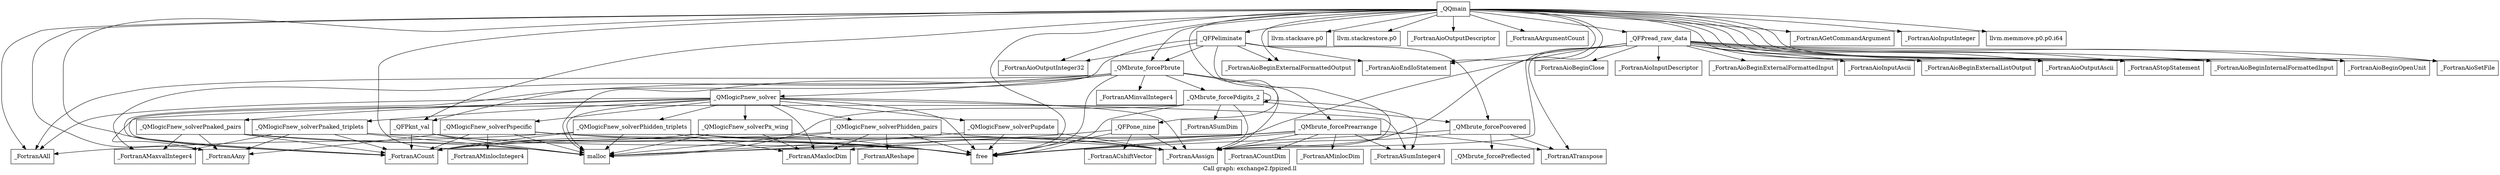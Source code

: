 digraph "Call graph: exchange2.fppized.ll" {
	label="Call graph: exchange2.fppized.ll";

	Node0x561b806516f0 [shape=record,label="{free}"];
	Node0x561b806f8b90 [shape=record,label="{_FortranAioBeginExternalFormattedInput}"];
	Node0x561b806fa6d0 [shape=record,label="{_FortranAioInputAscii}"];
	Node0x561b806fe0f0 [shape=record,label="{_FortranAioBeginClose}"];
	Node0x561b806f4530 [shape=record,label="{_FortranAioInputDescriptor}"];
	Node0x561b8066a6f0 [shape=record,label="{_FortranACount}"];
	Node0x561b80680490 [shape=record,label="{_FortranAMaxlocDim}"];
	Node0x561b806d0fd0 [shape=record,label="{llvm.stacksave.p0}"];
	Node0x561b806d63b0 [shape=record,label="{llvm.stackrestore.p0}"];
	Node0x561b806f3660 [shape=record,label="{_FortranAioOutputDescriptor}"];
	Node0x561b806f5dc0 [shape=record,label="{_FortranACshiftVector}"];
	Node0x561b80655d30 [shape=record,label="{malloc}"];
	Node0x561b8065c5b0 [shape=record,label="{_QMlogicPnew_solver}"];
	Node0x561b8065c5b0 -> Node0x561b80663df0;
	Node0x561b8065c5b0 -> Node0x561b80686d10;
	Node0x561b8065c5b0 -> Node0x561b80655d30;
	Node0x561b8065c5b0 -> Node0x561b8066a6f0;
	Node0x561b8065c5b0 -> Node0x561b806516f0;
	Node0x561b8065c5b0 -> Node0x561b806840f0;
	Node0x561b8065c5b0 -> Node0x561b806830b0;
	Node0x561b8065c5b0 -> Node0x561b80680490;
	Node0x561b8065c5b0 -> Node0x561b8067f450;
	Node0x561b8065c5b0 -> Node0x561b8067c900;
	Node0x561b8065c5b0 -> Node0x561b8067b430;
	Node0x561b8065c5b0 -> Node0x561b80677550;
	Node0x561b8065c5b0 -> Node0x561b8066d2e0;
	Node0x561b8065c5b0 -> Node0x561b8066acd0;
	Node0x561b806830b0 [shape=record,label="{_QMlogicFnew_solverPupdate}"];
	Node0x561b806830b0 -> Node0x561b80663df0;
	Node0x561b806830b0 -> Node0x561b80655d30;
	Node0x561b806830b0 -> Node0x561b806516f0;
	Node0x561b8067f450 [shape=record,label="{_QMlogicFnew_solverPx_wing}"];
	Node0x561b8067f450 -> Node0x561b80655d30;
	Node0x561b8067f450 -> Node0x561b8066a6f0;
	Node0x561b8067f450 -> Node0x561b806516f0;
	Node0x561b8067f450 -> Node0x561b80680490;
	Node0x561b8067c900 [shape=record,label="{_QMlogicFnew_solverPspecific}"];
	Node0x561b8067c900 -> Node0x561b80655d30;
	Node0x561b8067c900 -> Node0x561b80687d50;
	Node0x561b8067c900 -> Node0x561b806516f0;
	Node0x561b8067c900 -> Node0x561b80663df0;
	Node0x561b8067c900 -> Node0x561b8066a6f0;
	Node0x561b8067c900 -> Node0x561b8068a970;
	Node0x561b8066acd0 [shape=record,label="{_QMlogicFnew_solverPnaked_pairs}"];
	Node0x561b8066acd0 -> Node0x561b80655d30;
	Node0x561b8066acd0 -> Node0x561b8066a6f0;
	Node0x561b8066acd0 -> Node0x561b806516f0;
	Node0x561b8066acd0 -> Node0x561b8068b9b0;
	Node0x561b8066acd0 -> Node0x561b80687d50;
	Node0x561b8066d2e0 [shape=record,label="{_QMlogicFnew_solverPhidden_pairs}"];
	Node0x561b8066d2e0 -> Node0x561b80655d30;
	Node0x561b8066d2e0 -> Node0x561b8066a6f0;
	Node0x561b8066d2e0 -> Node0x561b806516f0;
	Node0x561b8066d2e0 -> Node0x561b80663df0;
	Node0x561b8066d2e0 -> Node0x561b80680490;
	Node0x561b8066d2e0 -> Node0x561b80691b00;
	Node0x561b80677550 [shape=record,label="{_QMlogicFnew_solverPnaked_triplets}"];
	Node0x561b80677550 -> Node0x561b80655d30;
	Node0x561b80677550 -> Node0x561b8066a6f0;
	Node0x561b80677550 -> Node0x561b806516f0;
	Node0x561b80677550 -> Node0x561b8068b9b0;
	Node0x561b80677550 -> Node0x561b80687d50;
	Node0x561b8067b430 [shape=record,label="{_QMlogicFnew_solverPhidden_triplets}"];
	Node0x561b8067b430 -> Node0x561b80655d30;
	Node0x561b8067b430 -> Node0x561b8066a6f0;
	Node0x561b8067b430 -> Node0x561b806516f0;
	Node0x561b8067b430 -> Node0x561b80663df0;
	Node0x561b8067b430 -> Node0x561b80680490;
	Node0x561b8067b430 -> Node0x561b806840f0;
	Node0x561b8069b0b0 [shape=record,label="{_QMbrute_forcePbrute}"];
	Node0x561b8069b0b0 -> Node0x561b80663df0;
	Node0x561b8069b0b0 -> Node0x561b8069edc0;
	Node0x561b8069b0b0 -> Node0x561b80655d30;
	Node0x561b8069b0b0 -> Node0x561b8066a6f0;
	Node0x561b8069b0b0 -> Node0x561b806516f0;
	Node0x561b8069b0b0 -> Node0x561b8065c5b0;
	Node0x561b8069b0b0 -> Node0x561b806a1440;
	Node0x561b8069b0b0 -> Node0x561b8068b9b0;
	Node0x561b8069b0b0 -> Node0x561b806840f0;
	Node0x561b8069b0b0 -> Node0x561b80daa100;
	Node0x561b8069edc0 [shape=record,label="{_QMbrute_forcePrearrange}"];
	Node0x561b8069edc0 -> Node0x561b80655d30;
	Node0x561b8069edc0 -> Node0x561b8066a6f0;
	Node0x561b8069edc0 -> Node0x561b806516f0;
	Node0x561b8069edc0 -> Node0x561b80663df0;
	Node0x561b8069edc0 -> Node0x561b806a58f0;
	Node0x561b8069edc0 -> Node0x561b80680490;
	Node0x561b8069edc0 -> Node0x561b806ad610;
	Node0x561b8069edc0 -> Node0x561b80686d10;
	Node0x561b8069edc0 -> Node0x561b806a7430;
	Node0x561b806a1440 [shape=record,label="{_QMbrute_forcePdigits_2}"];
	Node0x561b806a1440 -> Node0x561b80655d30;
	Node0x561b806a1440 -> Node0x561b80663df0;
	Node0x561b806a1440 -> Node0x561b806516f0;
	Node0x561b806a1440 -> Node0x561b806a1440;
	Node0x561b806a1440 -> Node0x561b806b6450;
	Node0x561b806a1440 -> Node0x561b80686d10;
	Node0x561b806a1440 -> Node0x561b806af150;
	Node0x561b806a1440 -> Node0x561b80687d50;
	Node0x561b806b6450 [shape=record,label="{_QMbrute_forcePcovered}"];
	Node0x561b806b6450 -> Node0x561b80663df0;
	Node0x561b806b6450 -> Node0x561b806b9110;
	Node0x561b806b6450 -> Node0x561b806a58f0;
	Node0x561b806b6450 -> Node0x561b806516f0;
	Node0x561b806b9110 [shape=record,label="{_QMbrute_forcePreflected}"];
	Node0x561b806be500 [shape=record,label="{_QQmain}"];
	Node0x561b806be500 -> Node0x561b806c0b40;
	Node0x561b806be500 -> Node0x561b806c2d80;
	Node0x561b806be500 -> Node0x561b806c3f40;
	Node0x561b806be500 -> Node0x561b806c74c0;
	Node0x561b806be500 -> Node0x561b806c9380;
	Node0x561b806be500 -> Node0x561b806ca1a0;
	Node0x561b806be500 -> Node0x561b806cd690;
	Node0x561b806be500 -> Node0x561b806d02b0;
	Node0x561b806be500 -> Node0x561b80db3e90;
	Node0x561b806be500 -> Node0x561b80db3d10;
	Node0x561b806be500 -> Node0x561b80db3d90;
	Node0x561b806be500 -> Node0x561b806516f0;
	Node0x561b806be500 -> Node0x561b80db3e10;
	Node0x561b806be500 -> Node0x561b8066a6f0;
	Node0x561b806be500 -> Node0x561b80655d30;
	Node0x561b806be500 -> Node0x561b80db3f10;
	Node0x561b806be500 -> Node0x561b806840f0;
	Node0x561b806be500 -> Node0x561b80663df0;
	Node0x561b806be500 -> Node0x561b806f3660;
	Node0x561b806be500 -> Node0x561b806e6500;
	Node0x561b806be500 -> Node0x561b806d9700;
	Node0x561b806be500 -> Node0x561b8069b0b0;
	Node0x561b806be500 -> Node0x561b806d0fd0;
	Node0x561b806be500 -> Node0x561b806d44f0;
	Node0x561b806be500 -> Node0x561b806dc120;
	Node0x561b806be500 -> Node0x561b806d63b0;
	Node0x561b806be500 -> Node0x561b80687d50;
	Node0x561b806d9700 [shape=record,label="{_QFPeliminate}"];
	Node0x561b806d9700 -> Node0x561b80663df0;
	Node0x561b806d9700 -> Node0x561b806dc120;
	Node0x561b806d9700 -> Node0x561b806b6450;
	Node0x561b806d9700 -> Node0x561b8069b0b0;
	Node0x561b806d9700 -> Node0x561b806c74c0;
	Node0x561b806d9700 -> Node0x561b80db3e10;
	Node0x561b806d9700 -> Node0x561b80db3e90;
	Node0x561b806dc120 [shape=record,label="{_QFPknt_val}"];
	Node0x561b806dc120 -> Node0x561b80655d30;
	Node0x561b806dc120 -> Node0x561b8066a6f0;
	Node0x561b806dc120 -> Node0x561b806516f0;
	Node0x561b806d44f0 [shape=record,label="{_QFPone_nine}"];
	Node0x561b806d44f0 -> Node0x561b80655d30;
	Node0x561b806d44f0 -> Node0x561b80663df0;
	Node0x561b806d44f0 -> Node0x561b806516f0;
	Node0x561b806d44f0 -> Node0x561b806f5dc0;
	Node0x561b80db3f10 [shape=record,label="{_QFPread_raw_data}"];
	Node0x561b80db3f10 -> Node0x561b80db3d10;
	Node0x561b80db3f10 -> Node0x561b80db3d90;
	Node0x561b80db3f10 -> Node0x561b806c74c0;
	Node0x561b80db3f10 -> Node0x561b806f8b90;
	Node0x561b80db3f10 -> Node0x561b806fa6d0;
	Node0x561b80db3f10 -> Node0x561b806c9380;
	Node0x561b80db3f10 -> Node0x561b806fe0f0;
	Node0x561b80db3f10 -> Node0x561b806c3f40;
	Node0x561b80db3f10 -> Node0x561b806cd690;
	Node0x561b80db3f10 -> Node0x561b806f4530;
	Node0x561b80db3f10 -> Node0x561b806c2d80;
	Node0x561b80db3f10 -> Node0x561b806a58f0;
	Node0x561b80db3f10 -> Node0x561b80663df0;
	Node0x561b80db3f10 -> Node0x561b806516f0;
	Node0x561b806c0b40 [shape=record,label="{_FortranAArgumentCount}"];
	Node0x561b80691b00 [shape=record,label="{_FortranAReshape}"];
	Node0x561b806c2d80 [shape=record,label="{_FortranAioBeginExternalListOutput}"];
	Node0x561b806c3f40 [shape=record,label="{_FortranAioOutputAscii}"];
	Node0x561b806c74c0 [shape=record,label="{_FortranAioEndIoStatement}"];
	Node0x561b806c9380 [shape=record,label="{_FortranAStopStatement}"];
	Node0x561b806ca1a0 [shape=record,label="{_FortranAGetCommandArgument}"];
	Node0x561b806d02b0 [shape=record,label="{_FortranAioInputInteger}"];
	Node0x561b80db3d10 [shape=record,label="{_FortranAioBeginOpenUnit}"];
	Node0x561b806cd690 [shape=record,label="{_FortranAioBeginInternalFormattedInput}"];
	Node0x561b80db3d90 [shape=record,label="{_FortranAioSetFile}"];
	Node0x561b80db3e10 [shape=record,label="{_FortranAioBeginExternalFormattedOutput}"];
	Node0x561b80db3e90 [shape=record,label="{_FortranAioOutputInteger32}"];
	Node0x561b80686d10 [shape=record,label="{_FortranASumInteger4}"];
	Node0x561b806840f0 [shape=record,label="{_FortranAAll}"];
	Node0x561b80687d50 [shape=record,label="{_FortranAAny}"];
	Node0x561b8068a970 [shape=record,label="{_FortranAMinlocInteger4}"];
	Node0x561b8068b9b0 [shape=record,label="{_FortranAMaxvalInteger4}"];
	Node0x561b80daa100 [shape=record,label="{_FortranAMinvalInteger4}"];
	Node0x561b806a58f0 [shape=record,label="{_FortranATranspose}"];
	Node0x561b806a7430 [shape=record,label="{_FortranACountDim}"];
	Node0x561b806ad610 [shape=record,label="{_FortranAMinlocDim}"];
	Node0x561b806af150 [shape=record,label="{_FortranASumDim}"];
	Node0x561b80663df0 [shape=record,label="{_FortranAAssign}"];
	Node0x561b806e6500 [shape=record,label="{llvm.memmove.p0.p0.i64}"];
}
